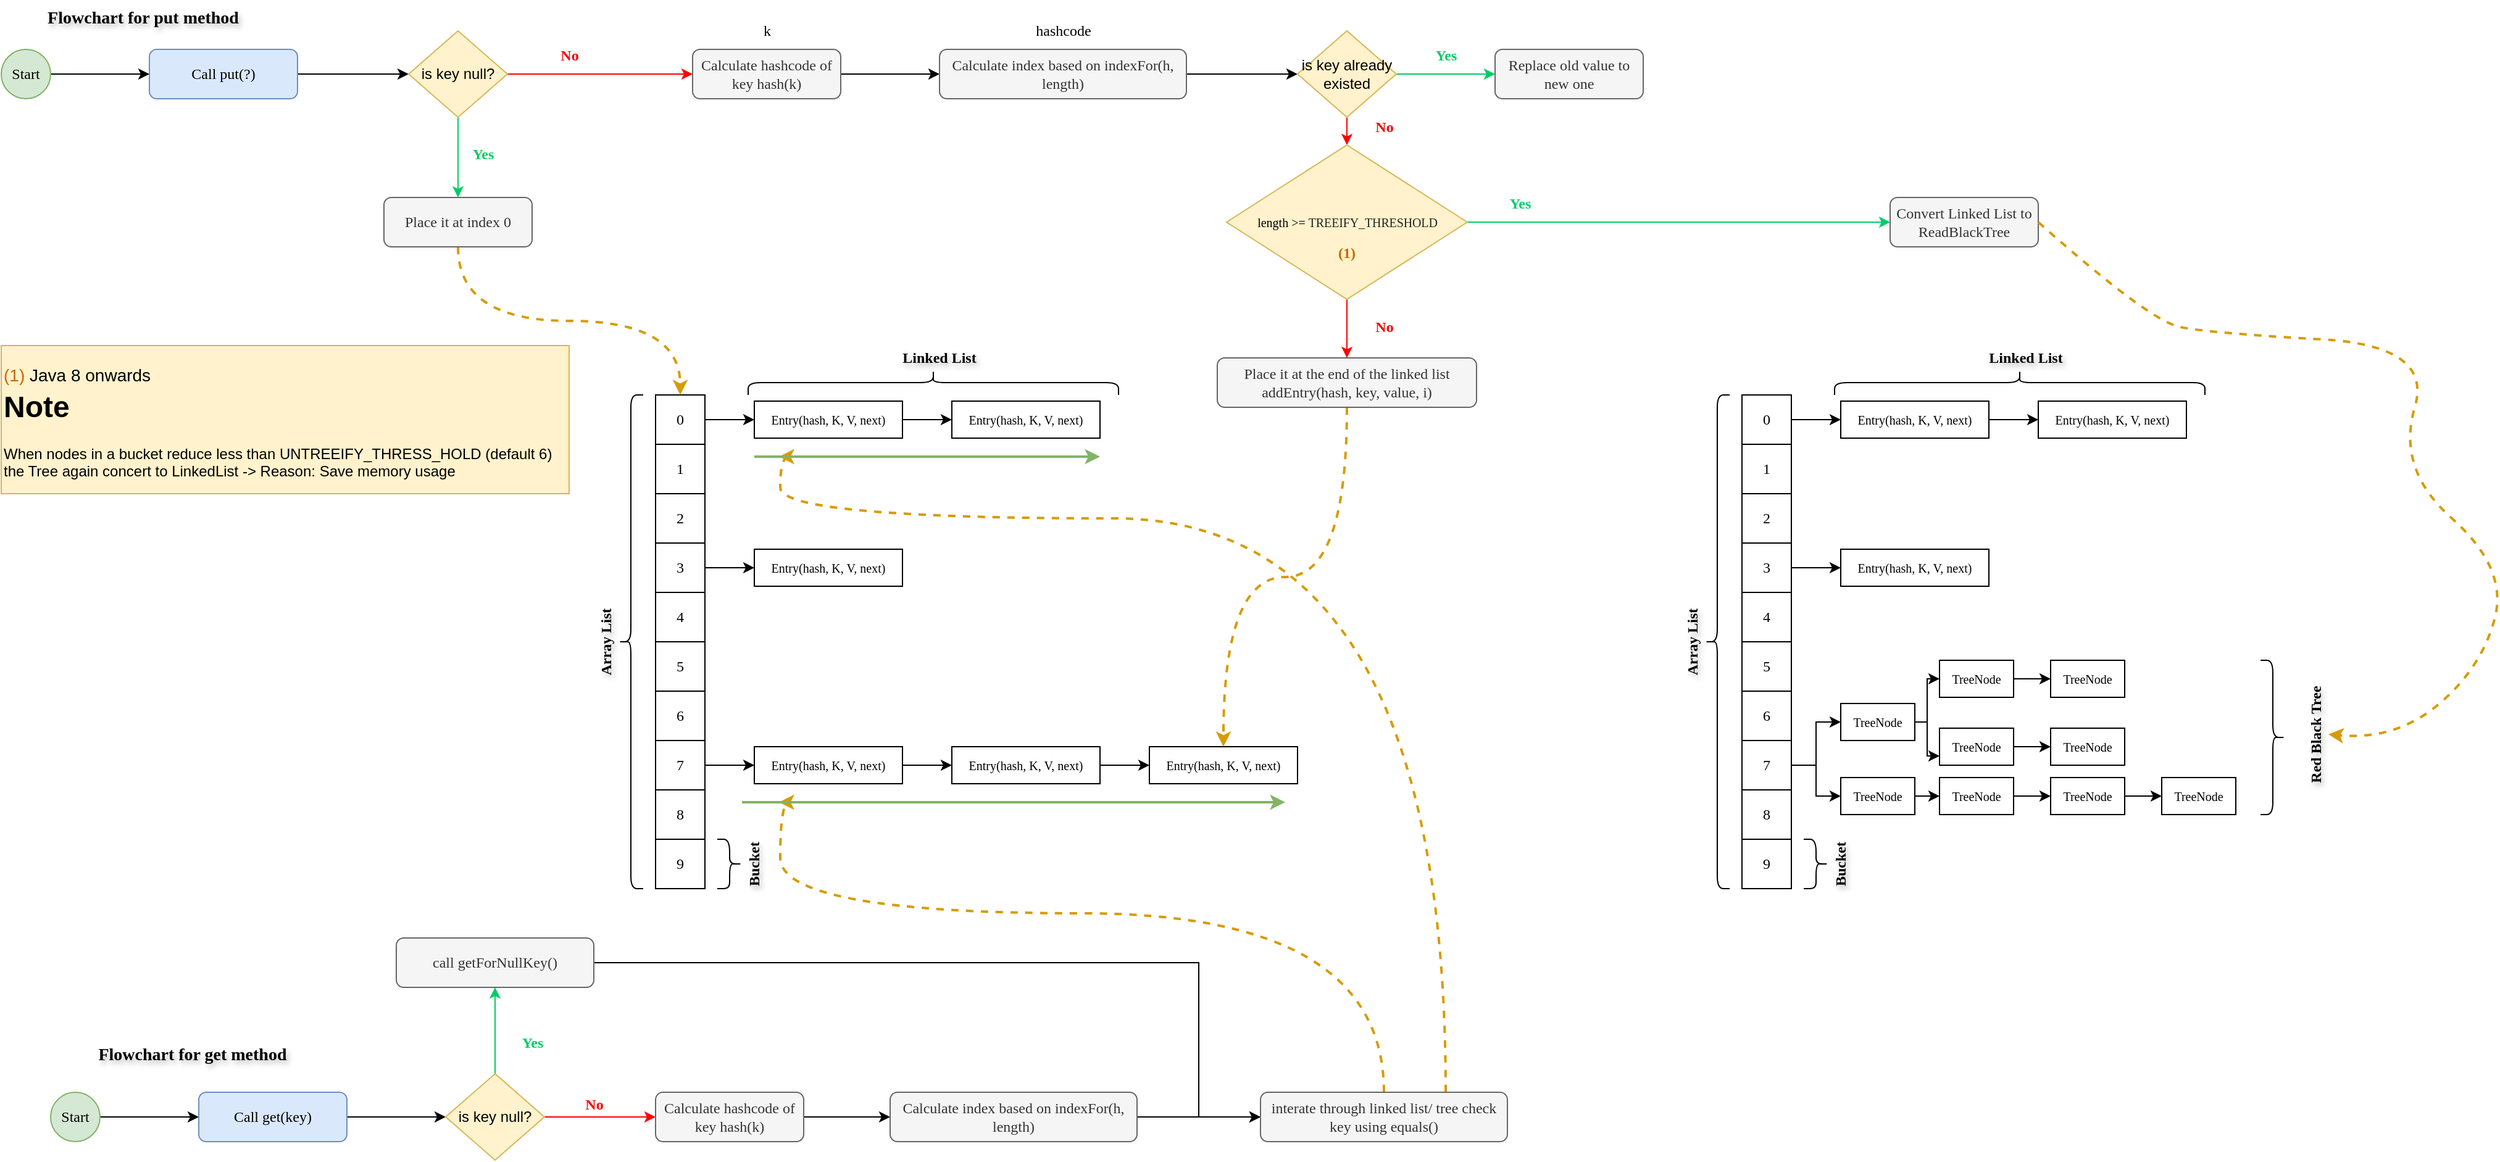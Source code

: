 <mxfile version="24.7.5">
  <diagram name="Page-1" id="mLicyR75k-aPQVn_HjAy">
    <mxGraphModel dx="1793" dy="1099" grid="1" gridSize="10" guides="1" tooltips="1" connect="1" arrows="1" fold="1" page="1" pageScale="1" pageWidth="850" pageHeight="1100" math="0" shadow="0">
      <root>
        <mxCell id="0" />
        <mxCell id="1" parent="0" />
        <mxCell id="jcZ8EyVR28jy-M62FRA5-1" value="1" style="rounded=0;whiteSpace=wrap;html=1;fontFamily=Verdana;" vertex="1" parent="1">
          <mxGeometry x="570" y="360" width="40" height="40" as="geometry" />
        </mxCell>
        <mxCell id="jcZ8EyVR28jy-M62FRA5-2" value="2" style="rounded=0;whiteSpace=wrap;html=1;fontFamily=Verdana;" vertex="1" parent="1">
          <mxGeometry x="570" y="400" width="40" height="40" as="geometry" />
        </mxCell>
        <mxCell id="jcZ8EyVR28jy-M62FRA5-19" style="edgeStyle=orthogonalEdgeStyle;rounded=0;orthogonalLoop=1;jettySize=auto;html=1;exitX=1;exitY=0.5;exitDx=0;exitDy=0;entryX=0;entryY=0.5;entryDx=0;entryDy=0;" edge="1" parent="1" source="jcZ8EyVR28jy-M62FRA5-3" target="jcZ8EyVR28jy-M62FRA5-17">
          <mxGeometry relative="1" as="geometry" />
        </mxCell>
        <mxCell id="jcZ8EyVR28jy-M62FRA5-3" value="3" style="rounded=0;whiteSpace=wrap;html=1;fontFamily=Verdana;" vertex="1" parent="1">
          <mxGeometry x="570" y="440" width="40" height="40" as="geometry" />
        </mxCell>
        <mxCell id="jcZ8EyVR28jy-M62FRA5-4" value="4" style="rounded=0;whiteSpace=wrap;html=1;fontFamily=Verdana;" vertex="1" parent="1">
          <mxGeometry x="570" y="480" width="40" height="40" as="geometry" />
        </mxCell>
        <mxCell id="jcZ8EyVR28jy-M62FRA5-5" value="5" style="rounded=0;whiteSpace=wrap;html=1;fontFamily=Verdana;" vertex="1" parent="1">
          <mxGeometry x="570" y="520" width="40" height="40" as="geometry" />
        </mxCell>
        <mxCell id="jcZ8EyVR28jy-M62FRA5-6" value="6" style="rounded=0;whiteSpace=wrap;html=1;fontFamily=Verdana;" vertex="1" parent="1">
          <mxGeometry x="570" y="560" width="40" height="40" as="geometry" />
        </mxCell>
        <mxCell id="jcZ8EyVR28jy-M62FRA5-26" style="edgeStyle=orthogonalEdgeStyle;rounded=0;orthogonalLoop=1;jettySize=auto;html=1;exitX=1;exitY=0.5;exitDx=0;exitDy=0;entryX=0;entryY=0.5;entryDx=0;entryDy=0;" edge="1" parent="1" source="jcZ8EyVR28jy-M62FRA5-7" target="jcZ8EyVR28jy-M62FRA5-20">
          <mxGeometry relative="1" as="geometry" />
        </mxCell>
        <mxCell id="jcZ8EyVR28jy-M62FRA5-7" value="7" style="rounded=0;whiteSpace=wrap;html=1;fontFamily=Verdana;" vertex="1" parent="1">
          <mxGeometry x="570" y="600" width="40" height="40" as="geometry" />
        </mxCell>
        <mxCell id="jcZ8EyVR28jy-M62FRA5-8" value="8" style="rounded=0;whiteSpace=wrap;html=1;fontFamily=Verdana;" vertex="1" parent="1">
          <mxGeometry x="570" y="640" width="40" height="40" as="geometry" />
        </mxCell>
        <mxCell id="jcZ8EyVR28jy-M62FRA5-9" value="9" style="rounded=0;whiteSpace=wrap;html=1;fontFamily=Verdana;" vertex="1" parent="1">
          <mxGeometry x="570" y="680" width="40" height="40" as="geometry" />
        </mxCell>
        <mxCell id="jcZ8EyVR28jy-M62FRA5-14" style="edgeStyle=orthogonalEdgeStyle;rounded=0;orthogonalLoop=1;jettySize=auto;html=1;exitX=1;exitY=0.5;exitDx=0;exitDy=0;entryX=0;entryY=0.5;entryDx=0;entryDy=0;" edge="1" parent="1" source="jcZ8EyVR28jy-M62FRA5-10" target="jcZ8EyVR28jy-M62FRA5-12">
          <mxGeometry relative="1" as="geometry" />
        </mxCell>
        <mxCell id="jcZ8EyVR28jy-M62FRA5-10" value="0" style="rounded=0;whiteSpace=wrap;html=1;fontFamily=Verdana;" vertex="1" parent="1">
          <mxGeometry x="570" y="320" width="40" height="40" as="geometry" />
        </mxCell>
        <mxCell id="jcZ8EyVR28jy-M62FRA5-15" style="edgeStyle=orthogonalEdgeStyle;rounded=0;orthogonalLoop=1;jettySize=auto;html=1;exitX=1;exitY=0.5;exitDx=0;exitDy=0;entryX=0;entryY=0.5;entryDx=0;entryDy=0;" edge="1" parent="1" source="jcZ8EyVR28jy-M62FRA5-12" target="jcZ8EyVR28jy-M62FRA5-13">
          <mxGeometry relative="1" as="geometry" />
        </mxCell>
        <mxCell id="jcZ8EyVR28jy-M62FRA5-12" value="Entry(hash, K, V, next)" style="rounded=0;whiteSpace=wrap;html=1;fontFamily=Verdana;fontSize=10;" vertex="1" parent="1">
          <mxGeometry x="650" y="325" width="120" height="30" as="geometry" />
        </mxCell>
        <mxCell id="jcZ8EyVR28jy-M62FRA5-13" value="Entry(hash, K, V, next)" style="rounded=0;whiteSpace=wrap;html=1;fontFamily=Verdana;fontSize=10;" vertex="1" parent="1">
          <mxGeometry x="810" y="325" width="120" height="30" as="geometry" />
        </mxCell>
        <mxCell id="jcZ8EyVR28jy-M62FRA5-17" value="Entry(hash, K, V, next)" style="rounded=0;whiteSpace=wrap;html=1;fontFamily=Verdana;fontSize=10;" vertex="1" parent="1">
          <mxGeometry x="650" y="445" width="120" height="30" as="geometry" />
        </mxCell>
        <mxCell id="jcZ8EyVR28jy-M62FRA5-27" style="edgeStyle=orthogonalEdgeStyle;rounded=0;orthogonalLoop=1;jettySize=auto;html=1;exitX=1;exitY=0.5;exitDx=0;exitDy=0;entryX=0;entryY=0.5;entryDx=0;entryDy=0;" edge="1" parent="1" source="jcZ8EyVR28jy-M62FRA5-20" target="jcZ8EyVR28jy-M62FRA5-21">
          <mxGeometry relative="1" as="geometry" />
        </mxCell>
        <mxCell id="jcZ8EyVR28jy-M62FRA5-20" value="Entry(hash, K, V, next)" style="rounded=0;whiteSpace=wrap;html=1;fontFamily=Verdana;fontSize=10;" vertex="1" parent="1">
          <mxGeometry x="650" y="605" width="120" height="30" as="geometry" />
        </mxCell>
        <mxCell id="jcZ8EyVR28jy-M62FRA5-28" style="edgeStyle=orthogonalEdgeStyle;rounded=0;orthogonalLoop=1;jettySize=auto;html=1;exitX=1;exitY=0.5;exitDx=0;exitDy=0;entryX=0;entryY=0.5;entryDx=0;entryDy=0;" edge="1" parent="1" source="jcZ8EyVR28jy-M62FRA5-21" target="jcZ8EyVR28jy-M62FRA5-22">
          <mxGeometry relative="1" as="geometry" />
        </mxCell>
        <mxCell id="jcZ8EyVR28jy-M62FRA5-21" value="Entry(hash, K, V, next)" style="rounded=0;whiteSpace=wrap;html=1;fontFamily=Verdana;fontSize=10;" vertex="1" parent="1">
          <mxGeometry x="810" y="605" width="120" height="30" as="geometry" />
        </mxCell>
        <mxCell id="jcZ8EyVR28jy-M62FRA5-22" value="Entry(hash, K, V, next)" style="rounded=0;whiteSpace=wrap;html=1;fontFamily=Verdana;fontSize=10;" vertex="1" parent="1">
          <mxGeometry x="970" y="605" width="120" height="30" as="geometry" />
        </mxCell>
        <mxCell id="jcZ8EyVR28jy-M62FRA5-23" value="" style="shape=curlyBracket;whiteSpace=wrap;html=1;rounded=1;flipH=1;labelPosition=right;verticalLabelPosition=middle;align=left;verticalAlign=middle;rotation=-90;" vertex="1" parent="1">
          <mxGeometry x="785" y="160" width="20" height="300" as="geometry" />
        </mxCell>
        <mxCell id="jcZ8EyVR28jy-M62FRA5-24" value="Linked List" style="text;html=1;align=center;verticalAlign=middle;whiteSpace=wrap;rounded=0;fontStyle=1;fontFamily=Verdana;textShadow=1;" vertex="1" parent="1">
          <mxGeometry x="750" y="280" width="100" height="20" as="geometry" />
        </mxCell>
        <mxCell id="jcZ8EyVR28jy-M62FRA5-29" value="" style="shape=curlyBracket;whiteSpace=wrap;html=1;rounded=1;labelPosition=left;verticalLabelPosition=middle;align=right;verticalAlign=middle;" vertex="1" parent="1">
          <mxGeometry x="540" y="320" width="20" height="400" as="geometry" />
        </mxCell>
        <mxCell id="jcZ8EyVR28jy-M62FRA5-30" value="Array List" style="text;html=1;align=center;verticalAlign=middle;whiteSpace=wrap;rounded=0;fontStyle=1;fontFamily=Verdana;textShadow=1;rotation=-90;" vertex="1" parent="1">
          <mxGeometry x="480" y="510" width="100" height="20" as="geometry" />
        </mxCell>
        <mxCell id="jcZ8EyVR28jy-M62FRA5-31" value="" style="shape=curlyBracket;whiteSpace=wrap;html=1;rounded=1;flipH=1;labelPosition=right;verticalLabelPosition=middle;align=left;verticalAlign=middle;" vertex="1" parent="1">
          <mxGeometry x="620" y="680" width="20" height="40" as="geometry" />
        </mxCell>
        <mxCell id="jcZ8EyVR28jy-M62FRA5-32" value="Bucket" style="text;html=1;align=center;verticalAlign=middle;whiteSpace=wrap;rounded=0;fontStyle=1;fontFamily=Verdana;textShadow=1;rotation=-90;" vertex="1" parent="1">
          <mxGeometry x="620" y="690" width="60" height="20" as="geometry" />
        </mxCell>
        <mxCell id="jcZ8EyVR28jy-M62FRA5-41" style="edgeStyle=orthogonalEdgeStyle;rounded=0;orthogonalLoop=1;jettySize=auto;html=1;exitX=1;exitY=0.5;exitDx=0;exitDy=0;entryX=0;entryY=0.5;entryDx=0;entryDy=0;" edge="1" parent="1" source="jcZ8EyVR28jy-M62FRA5-36" target="jcZ8EyVR28jy-M62FRA5-40">
          <mxGeometry relative="1" as="geometry" />
        </mxCell>
        <mxCell id="jcZ8EyVR28jy-M62FRA5-36" value="Call put(?)" style="rounded=1;whiteSpace=wrap;html=1;fontFamily=Verdana;fillColor=#dae8fc;strokeColor=#6c8ebf;" vertex="1" parent="1">
          <mxGeometry x="160" y="40" width="120" height="40" as="geometry" />
        </mxCell>
        <mxCell id="jcZ8EyVR28jy-M62FRA5-39" style="edgeStyle=orthogonalEdgeStyle;rounded=0;orthogonalLoop=1;jettySize=auto;html=1;exitX=1;exitY=0.5;exitDx=0;exitDy=0;" edge="1" parent="1" source="jcZ8EyVR28jy-M62FRA5-38" target="jcZ8EyVR28jy-M62FRA5-36">
          <mxGeometry relative="1" as="geometry" />
        </mxCell>
        <mxCell id="jcZ8EyVR28jy-M62FRA5-38" value="Start" style="ellipse;whiteSpace=wrap;html=1;aspect=fixed;fontFamily=Verdana;fillColor=#d5e8d4;strokeColor=#82b366;" vertex="1" parent="1">
          <mxGeometry x="40" y="40" width="40" height="40" as="geometry" />
        </mxCell>
        <mxCell id="jcZ8EyVR28jy-M62FRA5-43" style="edgeStyle=orthogonalEdgeStyle;rounded=0;orthogonalLoop=1;jettySize=auto;html=1;exitX=1;exitY=0.5;exitDx=0;exitDy=0;entryX=0;entryY=0.5;entryDx=0;entryDy=0;strokeColor=#FF0000;" edge="1" parent="1" source="jcZ8EyVR28jy-M62FRA5-40" target="jcZ8EyVR28jy-M62FRA5-42">
          <mxGeometry relative="1" as="geometry" />
        </mxCell>
        <mxCell id="jcZ8EyVR28jy-M62FRA5-50" style="edgeStyle=orthogonalEdgeStyle;rounded=0;orthogonalLoop=1;jettySize=auto;html=1;exitX=0.5;exitY=1;exitDx=0;exitDy=0;entryX=0.5;entryY=0;entryDx=0;entryDy=0;strokeColor=#00CC66;" edge="1" parent="1" source="jcZ8EyVR28jy-M62FRA5-40" target="jcZ8EyVR28jy-M62FRA5-49">
          <mxGeometry relative="1" as="geometry" />
        </mxCell>
        <mxCell id="jcZ8EyVR28jy-M62FRA5-40" value="is key null?" style="rhombus;whiteSpace=wrap;html=1;fillColor=#fff2cc;strokeColor=#d6b656;" vertex="1" parent="1">
          <mxGeometry x="370" y="25" width="80" height="70" as="geometry" />
        </mxCell>
        <mxCell id="jcZ8EyVR28jy-M62FRA5-45" style="edgeStyle=orthogonalEdgeStyle;rounded=0;orthogonalLoop=1;jettySize=auto;html=1;exitX=1;exitY=0.5;exitDx=0;exitDy=0;entryX=0;entryY=0.5;entryDx=0;entryDy=0;" edge="1" parent="1" source="jcZ8EyVR28jy-M62FRA5-42" target="jcZ8EyVR28jy-M62FRA5-44">
          <mxGeometry relative="1" as="geometry" />
        </mxCell>
        <mxCell id="jcZ8EyVR28jy-M62FRA5-42" value="Calculate hashcode of key hash(k)" style="rounded=1;whiteSpace=wrap;html=1;fontFamily=Verdana;fillColor=#f5f5f5;strokeColor=#666666;fontColor=#333333;" vertex="1" parent="1">
          <mxGeometry x="600" y="40" width="120" height="40" as="geometry" />
        </mxCell>
        <mxCell id="jcZ8EyVR28jy-M62FRA5-53" style="edgeStyle=orthogonalEdgeStyle;rounded=0;orthogonalLoop=1;jettySize=auto;html=1;exitX=1;exitY=0.5;exitDx=0;exitDy=0;entryX=0;entryY=0.5;entryDx=0;entryDy=0;" edge="1" parent="1" source="jcZ8EyVR28jy-M62FRA5-44" target="jcZ8EyVR28jy-M62FRA5-52">
          <mxGeometry relative="1" as="geometry" />
        </mxCell>
        <mxCell id="jcZ8EyVR28jy-M62FRA5-44" value="Calculate index based on indexFor(h, length)" style="rounded=1;whiteSpace=wrap;html=1;fontFamily=Verdana;fillColor=#f5f5f5;fontColor=#333333;strokeColor=#666666;" vertex="1" parent="1">
          <mxGeometry x="800" y="40" width="200" height="40" as="geometry" />
        </mxCell>
        <mxCell id="jcZ8EyVR28jy-M62FRA5-46" value="&lt;span style=&quot;font-family: Verdana; text-wrap: wrap;&quot;&gt;hashcode&lt;/span&gt;" style="text;html=1;align=center;verticalAlign=middle;resizable=0;points=[];autosize=1;strokeColor=none;fillColor=none;" vertex="1" parent="1">
          <mxGeometry x="860" y="10" width="80" height="30" as="geometry" />
        </mxCell>
        <mxCell id="jcZ8EyVR28jy-M62FRA5-47" value="&lt;span style=&quot;font-family: Verdana; text-wrap: wrap;&quot;&gt;k&lt;/span&gt;" style="text;html=1;align=center;verticalAlign=middle;resizable=0;points=[];autosize=1;strokeColor=none;fillColor=none;" vertex="1" parent="1">
          <mxGeometry x="645" y="10" width="30" height="30" as="geometry" />
        </mxCell>
        <mxCell id="jcZ8EyVR28jy-M62FRA5-48" value="&lt;span style=&quot;font-family: Verdana; text-wrap: wrap;&quot;&gt;No&lt;/span&gt;" style="text;html=1;align=center;verticalAlign=middle;resizable=0;points=[];autosize=1;strokeColor=none;fillColor=none;fontStyle=1;fontColor=#FF0000;" vertex="1" parent="1">
          <mxGeometry x="480" y="30" width="40" height="30" as="geometry" />
        </mxCell>
        <mxCell id="jcZ8EyVR28jy-M62FRA5-125" style="edgeStyle=orthogonalEdgeStyle;rounded=0;orthogonalLoop=1;jettySize=auto;html=1;exitX=0.5;exitY=1;exitDx=0;exitDy=0;entryX=0.5;entryY=0;entryDx=0;entryDy=0;curved=1;fillColor=#ffe6cc;strokeColor=#d79b00;strokeWidth=2;dashed=1;" edge="1" parent="1" source="jcZ8EyVR28jy-M62FRA5-49" target="jcZ8EyVR28jy-M62FRA5-10">
          <mxGeometry relative="1" as="geometry" />
        </mxCell>
        <mxCell id="jcZ8EyVR28jy-M62FRA5-49" value="Place it at index 0" style="rounded=1;whiteSpace=wrap;html=1;fontFamily=Verdana;fillColor=#f5f5f5;fontColor=#333333;strokeColor=#666666;" vertex="1" parent="1">
          <mxGeometry x="350" y="160" width="120" height="40" as="geometry" />
        </mxCell>
        <mxCell id="jcZ8EyVR28jy-M62FRA5-51" value="&lt;font face=&quot;Verdana&quot;&gt;&lt;span style=&quot;text-wrap: wrap;&quot;&gt;Yes&lt;/span&gt;&lt;/font&gt;" style="text;html=1;align=center;verticalAlign=middle;resizable=0;points=[];autosize=1;strokeColor=none;fillColor=none;fontStyle=1;fontColor=#00CC66;" vertex="1" parent="1">
          <mxGeometry x="410" y="110" width="40" height="30" as="geometry" />
        </mxCell>
        <mxCell id="jcZ8EyVR28jy-M62FRA5-55" style="edgeStyle=orthogonalEdgeStyle;rounded=0;orthogonalLoop=1;jettySize=auto;html=1;exitX=1;exitY=0.5;exitDx=0;exitDy=0;entryX=0;entryY=0.5;entryDx=0;entryDy=0;strokeColor=#00CC66;" edge="1" parent="1" source="jcZ8EyVR28jy-M62FRA5-52" target="jcZ8EyVR28jy-M62FRA5-54">
          <mxGeometry relative="1" as="geometry" />
        </mxCell>
        <mxCell id="jcZ8EyVR28jy-M62FRA5-120" style="edgeStyle=orthogonalEdgeStyle;rounded=0;orthogonalLoop=1;jettySize=auto;html=1;exitX=0.5;exitY=1;exitDx=0;exitDy=0;entryX=0.5;entryY=0;entryDx=0;entryDy=0;strokeColor=#FF0000;" edge="1" parent="1" source="jcZ8EyVR28jy-M62FRA5-52" target="jcZ8EyVR28jy-M62FRA5-60">
          <mxGeometry relative="1" as="geometry" />
        </mxCell>
        <mxCell id="jcZ8EyVR28jy-M62FRA5-52" value="is key already existed" style="rhombus;whiteSpace=wrap;html=1;fillColor=#fff2cc;strokeColor=#d6b656;" vertex="1" parent="1">
          <mxGeometry x="1090" y="25" width="80" height="70" as="geometry" />
        </mxCell>
        <mxCell id="jcZ8EyVR28jy-M62FRA5-54" value="Replace old value to new one" style="rounded=1;whiteSpace=wrap;html=1;fontFamily=Verdana;fillColor=#f5f5f5;fontColor=#333333;strokeColor=#666666;" vertex="1" parent="1">
          <mxGeometry x="1250" y="40" width="120" height="40" as="geometry" />
        </mxCell>
        <mxCell id="jcZ8EyVR28jy-M62FRA5-56" value="&lt;font face=&quot;Verdana&quot;&gt;&lt;span style=&quot;text-wrap: wrap;&quot;&gt;Yes&lt;/span&gt;&lt;/font&gt;" style="text;html=1;align=center;verticalAlign=middle;resizable=0;points=[];autosize=1;strokeColor=none;fillColor=none;fontStyle=1;fontColor=#00CC66;" vertex="1" parent="1">
          <mxGeometry x="1190" y="30" width="40" height="30" as="geometry" />
        </mxCell>
        <mxCell id="jcZ8EyVR28jy-M62FRA5-59" value="&lt;span style=&quot;font-family: Verdana; text-wrap: wrap;&quot;&gt;No&lt;/span&gt;" style="text;html=1;align=center;verticalAlign=middle;resizable=0;points=[];autosize=1;strokeColor=none;fillColor=none;fontStyle=1;fontColor=#FF0000;" vertex="1" parent="1">
          <mxGeometry x="1140" y="87.5" width="40" height="30" as="geometry" />
        </mxCell>
        <mxCell id="jcZ8EyVR28jy-M62FRA5-62" style="edgeStyle=orthogonalEdgeStyle;rounded=0;orthogonalLoop=1;jettySize=auto;html=1;exitX=1;exitY=0.5;exitDx=0;exitDy=0;entryX=0;entryY=0.5;entryDx=0;entryDy=0;strokeColor=#00CC66;" edge="1" parent="1" source="jcZ8EyVR28jy-M62FRA5-60" target="jcZ8EyVR28jy-M62FRA5-63">
          <mxGeometry relative="1" as="geometry">
            <mxPoint x="1560" y="180" as="targetPoint" />
          </mxGeometry>
        </mxCell>
        <mxCell id="jcZ8EyVR28jy-M62FRA5-122" style="edgeStyle=orthogonalEdgeStyle;rounded=0;orthogonalLoop=1;jettySize=auto;html=1;exitX=0.5;exitY=1;exitDx=0;exitDy=0;entryX=0.5;entryY=0;entryDx=0;entryDy=0;strokeColor=#FF0000;" edge="1" parent="1" source="jcZ8EyVR28jy-M62FRA5-60" target="jcZ8EyVR28jy-M62FRA5-121">
          <mxGeometry relative="1" as="geometry" />
        </mxCell>
        <mxCell id="jcZ8EyVR28jy-M62FRA5-60" value="&lt;font style=&quot;font-size: 10px;&quot; face=&quot;Verdana&quot;&gt;length &amp;gt;=&amp;nbsp;&lt;span style=&quot;color: rgb(36, 36, 36); letter-spacing: -0.06px; text-align: left;&quot;&gt;TREEIFY_THRESHOLD&lt;/span&gt;&lt;/font&gt;" style="rhombus;whiteSpace=wrap;html=1;fillColor=#fff2cc;strokeColor=#d6b656;" vertex="1" parent="1">
          <mxGeometry x="1032.5" y="117.5" width="195" height="125" as="geometry" />
        </mxCell>
        <mxCell id="jcZ8EyVR28jy-M62FRA5-63" value="Convert Linked List to ReadBlackTree" style="rounded=1;whiteSpace=wrap;html=1;fontFamily=Verdana;fillColor=#f5f5f5;fontColor=#333333;strokeColor=#666666;" vertex="1" parent="1">
          <mxGeometry x="1570" y="160" width="120" height="40" as="geometry" />
        </mxCell>
        <mxCell id="jcZ8EyVR28jy-M62FRA5-64" value="&lt;font face=&quot;Verdana&quot;&gt;&lt;span style=&quot;text-wrap: wrap;&quot;&gt;Yes&lt;/span&gt;&lt;/font&gt;" style="text;html=1;align=center;verticalAlign=middle;resizable=0;points=[];autosize=1;strokeColor=none;fillColor=none;fontStyle=1;fontColor=#00CC66;" vertex="1" parent="1">
          <mxGeometry x="1250" y="150" width="40" height="30" as="geometry" />
        </mxCell>
        <mxCell id="jcZ8EyVR28jy-M62FRA5-65" value="1" style="rounded=0;whiteSpace=wrap;html=1;fontFamily=Verdana;" vertex="1" parent="1">
          <mxGeometry x="1450" y="360" width="40" height="40" as="geometry" />
        </mxCell>
        <mxCell id="jcZ8EyVR28jy-M62FRA5-66" value="2" style="rounded=0;whiteSpace=wrap;html=1;fontFamily=Verdana;" vertex="1" parent="1">
          <mxGeometry x="1450" y="400" width="40" height="40" as="geometry" />
        </mxCell>
        <mxCell id="jcZ8EyVR28jy-M62FRA5-67" style="edgeStyle=orthogonalEdgeStyle;rounded=0;orthogonalLoop=1;jettySize=auto;html=1;exitX=1;exitY=0.5;exitDx=0;exitDy=0;entryX=0;entryY=0.5;entryDx=0;entryDy=0;" edge="1" parent="1" source="jcZ8EyVR28jy-M62FRA5-68" target="jcZ8EyVR28jy-M62FRA5-81">
          <mxGeometry relative="1" as="geometry" />
        </mxCell>
        <mxCell id="jcZ8EyVR28jy-M62FRA5-68" value="3" style="rounded=0;whiteSpace=wrap;html=1;fontFamily=Verdana;" vertex="1" parent="1">
          <mxGeometry x="1450" y="440" width="40" height="40" as="geometry" />
        </mxCell>
        <mxCell id="jcZ8EyVR28jy-M62FRA5-69" value="4" style="rounded=0;whiteSpace=wrap;html=1;fontFamily=Verdana;" vertex="1" parent="1">
          <mxGeometry x="1450" y="480" width="40" height="40" as="geometry" />
        </mxCell>
        <mxCell id="jcZ8EyVR28jy-M62FRA5-70" value="5" style="rounded=0;whiteSpace=wrap;html=1;fontFamily=Verdana;" vertex="1" parent="1">
          <mxGeometry x="1450" y="520" width="40" height="40" as="geometry" />
        </mxCell>
        <mxCell id="jcZ8EyVR28jy-M62FRA5-71" value="6" style="rounded=0;whiteSpace=wrap;html=1;fontFamily=Verdana;" vertex="1" parent="1">
          <mxGeometry x="1450" y="560" width="40" height="40" as="geometry" />
        </mxCell>
        <mxCell id="jcZ8EyVR28jy-M62FRA5-72" style="edgeStyle=orthogonalEdgeStyle;rounded=0;orthogonalLoop=1;jettySize=auto;html=1;exitX=1;exitY=0.5;exitDx=0;exitDy=0;entryX=0;entryY=0.5;entryDx=0;entryDy=0;" edge="1" parent="1" source="jcZ8EyVR28jy-M62FRA5-73" target="jcZ8EyVR28jy-M62FRA5-83">
          <mxGeometry relative="1" as="geometry" />
        </mxCell>
        <mxCell id="jcZ8EyVR28jy-M62FRA5-95" style="edgeStyle=orthogonalEdgeStyle;rounded=0;orthogonalLoop=1;jettySize=auto;html=1;exitX=1;exitY=0.5;exitDx=0;exitDy=0;entryX=0;entryY=0.5;entryDx=0;entryDy=0;" edge="1" parent="1" source="jcZ8EyVR28jy-M62FRA5-73" target="jcZ8EyVR28jy-M62FRA5-93">
          <mxGeometry relative="1" as="geometry" />
        </mxCell>
        <mxCell id="jcZ8EyVR28jy-M62FRA5-73" value="7" style="rounded=0;whiteSpace=wrap;html=1;fontFamily=Verdana;" vertex="1" parent="1">
          <mxGeometry x="1450" y="600" width="40" height="40" as="geometry" />
        </mxCell>
        <mxCell id="jcZ8EyVR28jy-M62FRA5-74" value="8" style="rounded=0;whiteSpace=wrap;html=1;fontFamily=Verdana;" vertex="1" parent="1">
          <mxGeometry x="1450" y="640" width="40" height="40" as="geometry" />
        </mxCell>
        <mxCell id="jcZ8EyVR28jy-M62FRA5-75" value="9" style="rounded=0;whiteSpace=wrap;html=1;fontFamily=Verdana;" vertex="1" parent="1">
          <mxGeometry x="1450" y="680" width="40" height="40" as="geometry" />
        </mxCell>
        <mxCell id="jcZ8EyVR28jy-M62FRA5-76" style="edgeStyle=orthogonalEdgeStyle;rounded=0;orthogonalLoop=1;jettySize=auto;html=1;exitX=1;exitY=0.5;exitDx=0;exitDy=0;entryX=0;entryY=0.5;entryDx=0;entryDy=0;" edge="1" parent="1" source="jcZ8EyVR28jy-M62FRA5-77" target="jcZ8EyVR28jy-M62FRA5-79">
          <mxGeometry relative="1" as="geometry" />
        </mxCell>
        <mxCell id="jcZ8EyVR28jy-M62FRA5-77" value="0" style="rounded=0;whiteSpace=wrap;html=1;fontFamily=Verdana;" vertex="1" parent="1">
          <mxGeometry x="1450" y="320" width="40" height="40" as="geometry" />
        </mxCell>
        <mxCell id="jcZ8EyVR28jy-M62FRA5-78" style="edgeStyle=orthogonalEdgeStyle;rounded=0;orthogonalLoop=1;jettySize=auto;html=1;exitX=1;exitY=0.5;exitDx=0;exitDy=0;entryX=0;entryY=0.5;entryDx=0;entryDy=0;" edge="1" parent="1" source="jcZ8EyVR28jy-M62FRA5-79" target="jcZ8EyVR28jy-M62FRA5-80">
          <mxGeometry relative="1" as="geometry" />
        </mxCell>
        <mxCell id="jcZ8EyVR28jy-M62FRA5-79" value="Entry(hash, K, V, next)" style="rounded=0;whiteSpace=wrap;html=1;fontFamily=Verdana;fontSize=10;" vertex="1" parent="1">
          <mxGeometry x="1530" y="325" width="120" height="30" as="geometry" />
        </mxCell>
        <mxCell id="jcZ8EyVR28jy-M62FRA5-80" value="Entry(hash, K, V, next)" style="rounded=0;whiteSpace=wrap;html=1;fontFamily=Verdana;fontSize=10;" vertex="1" parent="1">
          <mxGeometry x="1690" y="325" width="120" height="30" as="geometry" />
        </mxCell>
        <mxCell id="jcZ8EyVR28jy-M62FRA5-81" value="Entry(hash, K, V, next)" style="rounded=0;whiteSpace=wrap;html=1;fontFamily=Verdana;fontSize=10;" vertex="1" parent="1">
          <mxGeometry x="1530" y="445" width="120" height="30" as="geometry" />
        </mxCell>
        <mxCell id="jcZ8EyVR28jy-M62FRA5-108" style="edgeStyle=orthogonalEdgeStyle;rounded=0;orthogonalLoop=1;jettySize=auto;html=1;exitX=1;exitY=0.5;exitDx=0;exitDy=0;entryX=0;entryY=0.5;entryDx=0;entryDy=0;" edge="1" parent="1" source="jcZ8EyVR28jy-M62FRA5-83" target="jcZ8EyVR28jy-M62FRA5-96">
          <mxGeometry relative="1" as="geometry" />
        </mxCell>
        <mxCell id="jcZ8EyVR28jy-M62FRA5-83" value="TreeNode" style="rounded=0;whiteSpace=wrap;html=1;fontFamily=Verdana;fontSize=10;" vertex="1" parent="1">
          <mxGeometry x="1530" y="630" width="60" height="30" as="geometry" />
        </mxCell>
        <mxCell id="jcZ8EyVR28jy-M62FRA5-87" value="" style="shape=curlyBracket;whiteSpace=wrap;html=1;rounded=1;flipH=1;labelPosition=right;verticalLabelPosition=middle;align=left;verticalAlign=middle;rotation=-90;" vertex="1" parent="1">
          <mxGeometry x="1665" y="160" width="20" height="300" as="geometry" />
        </mxCell>
        <mxCell id="jcZ8EyVR28jy-M62FRA5-88" value="Linked List" style="text;html=1;align=center;verticalAlign=middle;whiteSpace=wrap;rounded=0;fontStyle=1;fontFamily=Verdana;textShadow=1;" vertex="1" parent="1">
          <mxGeometry x="1630" y="280" width="100" height="20" as="geometry" />
        </mxCell>
        <mxCell id="jcZ8EyVR28jy-M62FRA5-89" value="" style="shape=curlyBracket;whiteSpace=wrap;html=1;rounded=1;labelPosition=left;verticalLabelPosition=middle;align=right;verticalAlign=middle;" vertex="1" parent="1">
          <mxGeometry x="1420" y="320" width="20" height="400" as="geometry" />
        </mxCell>
        <mxCell id="jcZ8EyVR28jy-M62FRA5-90" value="Array List" style="text;html=1;align=center;verticalAlign=middle;whiteSpace=wrap;rounded=0;fontStyle=1;fontFamily=Verdana;textShadow=1;rotation=-90;" vertex="1" parent="1">
          <mxGeometry x="1360" y="510" width="100" height="20" as="geometry" />
        </mxCell>
        <mxCell id="jcZ8EyVR28jy-M62FRA5-91" value="" style="shape=curlyBracket;whiteSpace=wrap;html=1;rounded=1;flipH=1;labelPosition=right;verticalLabelPosition=middle;align=left;verticalAlign=middle;" vertex="1" parent="1">
          <mxGeometry x="1500" y="680" width="20" height="40" as="geometry" />
        </mxCell>
        <mxCell id="jcZ8EyVR28jy-M62FRA5-92" value="Bucket" style="text;html=1;align=center;verticalAlign=middle;whiteSpace=wrap;rounded=0;fontStyle=1;fontFamily=Verdana;textShadow=1;rotation=-90;" vertex="1" parent="1">
          <mxGeometry x="1500" y="690" width="60" height="20" as="geometry" />
        </mxCell>
        <mxCell id="jcZ8EyVR28jy-M62FRA5-104" style="edgeStyle=orthogonalEdgeStyle;rounded=0;orthogonalLoop=1;jettySize=auto;html=1;exitX=1;exitY=0.5;exitDx=0;exitDy=0;entryX=0;entryY=0.5;entryDx=0;entryDy=0;" edge="1" parent="1" source="jcZ8EyVR28jy-M62FRA5-93" target="jcZ8EyVR28jy-M62FRA5-99">
          <mxGeometry relative="1" as="geometry">
            <Array as="points">
              <mxPoint x="1600" y="585" />
              <mxPoint x="1600" y="550" />
            </Array>
          </mxGeometry>
        </mxCell>
        <mxCell id="jcZ8EyVR28jy-M62FRA5-105" style="edgeStyle=orthogonalEdgeStyle;rounded=0;orthogonalLoop=1;jettySize=auto;html=1;exitX=1;exitY=0.5;exitDx=0;exitDy=0;entryX=0;entryY=0.75;entryDx=0;entryDy=0;" edge="1" parent="1" source="jcZ8EyVR28jy-M62FRA5-93" target="jcZ8EyVR28jy-M62FRA5-100">
          <mxGeometry relative="1" as="geometry">
            <Array as="points">
              <mxPoint x="1600" y="585" />
              <mxPoint x="1600" y="613" />
            </Array>
          </mxGeometry>
        </mxCell>
        <mxCell id="jcZ8EyVR28jy-M62FRA5-93" value="TreeNode" style="rounded=0;whiteSpace=wrap;html=1;fontFamily=Verdana;fontSize=10;" vertex="1" parent="1">
          <mxGeometry x="1530" y="570" width="60" height="30" as="geometry" />
        </mxCell>
        <mxCell id="jcZ8EyVR28jy-M62FRA5-109" style="edgeStyle=orthogonalEdgeStyle;rounded=0;orthogonalLoop=1;jettySize=auto;html=1;exitX=1;exitY=0.5;exitDx=0;exitDy=0;entryX=0;entryY=0.5;entryDx=0;entryDy=0;" edge="1" parent="1" source="jcZ8EyVR28jy-M62FRA5-96" target="jcZ8EyVR28jy-M62FRA5-97">
          <mxGeometry relative="1" as="geometry" />
        </mxCell>
        <mxCell id="jcZ8EyVR28jy-M62FRA5-96" value="TreeNode" style="rounded=0;whiteSpace=wrap;html=1;fontFamily=Verdana;fontSize=10;" vertex="1" parent="1">
          <mxGeometry x="1610" y="630" width="60" height="30" as="geometry" />
        </mxCell>
        <mxCell id="jcZ8EyVR28jy-M62FRA5-110" style="edgeStyle=orthogonalEdgeStyle;rounded=0;orthogonalLoop=1;jettySize=auto;html=1;exitX=1;exitY=0.5;exitDx=0;exitDy=0;entryX=0;entryY=0.5;entryDx=0;entryDy=0;" edge="1" parent="1" source="jcZ8EyVR28jy-M62FRA5-97" target="jcZ8EyVR28jy-M62FRA5-98">
          <mxGeometry relative="1" as="geometry" />
        </mxCell>
        <mxCell id="jcZ8EyVR28jy-M62FRA5-97" value="TreeNode" style="rounded=0;whiteSpace=wrap;html=1;fontFamily=Verdana;fontSize=10;" vertex="1" parent="1">
          <mxGeometry x="1700" y="630" width="60" height="30" as="geometry" />
        </mxCell>
        <mxCell id="jcZ8EyVR28jy-M62FRA5-98" value="TreeNode" style="rounded=0;whiteSpace=wrap;html=1;fontFamily=Verdana;fontSize=10;" vertex="1" parent="1">
          <mxGeometry x="1790" y="630" width="60" height="30" as="geometry" />
        </mxCell>
        <mxCell id="jcZ8EyVR28jy-M62FRA5-106" style="edgeStyle=orthogonalEdgeStyle;rounded=0;orthogonalLoop=1;jettySize=auto;html=1;exitX=1;exitY=0.5;exitDx=0;exitDy=0;entryX=0;entryY=0.5;entryDx=0;entryDy=0;" edge="1" parent="1" source="jcZ8EyVR28jy-M62FRA5-99" target="jcZ8EyVR28jy-M62FRA5-102">
          <mxGeometry relative="1" as="geometry" />
        </mxCell>
        <mxCell id="jcZ8EyVR28jy-M62FRA5-99" value="TreeNode" style="rounded=0;whiteSpace=wrap;html=1;fontFamily=Verdana;fontSize=10;" vertex="1" parent="1">
          <mxGeometry x="1610" y="535" width="60" height="30" as="geometry" />
        </mxCell>
        <mxCell id="jcZ8EyVR28jy-M62FRA5-107" style="edgeStyle=orthogonalEdgeStyle;rounded=0;orthogonalLoop=1;jettySize=auto;html=1;exitX=1;exitY=0.5;exitDx=0;exitDy=0;entryX=0;entryY=0.5;entryDx=0;entryDy=0;" edge="1" parent="1" source="jcZ8EyVR28jy-M62FRA5-100" target="jcZ8EyVR28jy-M62FRA5-101">
          <mxGeometry relative="1" as="geometry" />
        </mxCell>
        <mxCell id="jcZ8EyVR28jy-M62FRA5-100" value="TreeNode" style="rounded=0;whiteSpace=wrap;html=1;fontFamily=Verdana;fontSize=10;" vertex="1" parent="1">
          <mxGeometry x="1610" y="590" width="60" height="30" as="geometry" />
        </mxCell>
        <mxCell id="jcZ8EyVR28jy-M62FRA5-101" value="TreeNode" style="rounded=0;whiteSpace=wrap;html=1;fontFamily=Verdana;fontSize=10;" vertex="1" parent="1">
          <mxGeometry x="1700" y="590" width="60" height="30" as="geometry" />
        </mxCell>
        <mxCell id="jcZ8EyVR28jy-M62FRA5-102" value="TreeNode" style="rounded=0;whiteSpace=wrap;html=1;fontFamily=Verdana;fontSize=10;" vertex="1" parent="1">
          <mxGeometry x="1700" y="535" width="60" height="30" as="geometry" />
        </mxCell>
        <mxCell id="jcZ8EyVR28jy-M62FRA5-111" value="&lt;font color=&quot;#cc6600&quot; face=&quot;Verdana&quot;&gt;&lt;b&gt;(1)&lt;/b&gt;&lt;/font&gt;" style="text;html=1;align=center;verticalAlign=middle;whiteSpace=wrap;rounded=0;" vertex="1" parent="1">
          <mxGeometry x="1100" y="190" width="60" height="30" as="geometry" />
        </mxCell>
        <mxCell id="jcZ8EyVR28jy-M62FRA5-112" value="" style="shape=curlyBracket;whiteSpace=wrap;html=1;rounded=1;flipH=1;labelPosition=right;verticalLabelPosition=middle;align=left;verticalAlign=middle;" vertex="1" parent="1">
          <mxGeometry x="1870" y="535" width="20" height="125" as="geometry" />
        </mxCell>
        <mxCell id="jcZ8EyVR28jy-M62FRA5-113" value="Red Black Tree" style="text;html=1;align=center;verticalAlign=middle;whiteSpace=wrap;rounded=0;fontStyle=1;fontFamily=Verdana;textShadow=1;rotation=-90;" vertex="1" parent="1">
          <mxGeometry x="1860" y="585" width="110" height="20" as="geometry" />
        </mxCell>
        <mxCell id="jcZ8EyVR28jy-M62FRA5-114" value="" style="curved=1;endArrow=classic;html=1;rounded=0;exitX=1;exitY=0.5;exitDx=0;exitDy=0;entryX=0.5;entryY=1;entryDx=0;entryDy=0;dashed=1;fillColor=#ffe6cc;strokeColor=#D79B00;strokeWidth=2;" edge="1" parent="1" source="jcZ8EyVR28jy-M62FRA5-63" target="jcZ8EyVR28jy-M62FRA5-113">
          <mxGeometry width="50" height="50" relative="1" as="geometry">
            <mxPoint x="1650" y="340" as="sourcePoint" />
            <mxPoint x="1700" y="290" as="targetPoint" />
            <Array as="points">
              <mxPoint x="1780" y="260" />
              <mxPoint x="1830" y="270" />
              <mxPoint x="2010" y="280" />
              <mxPoint x="1980" y="380" />
              <mxPoint x="2070" y="460" />
              <mxPoint x="2050" y="540" />
              <mxPoint x="1980" y="600" />
            </Array>
          </mxGeometry>
        </mxCell>
        <mxCell id="jcZ8EyVR28jy-M62FRA5-117" value="&lt;span style=&quot;font-family: Verdana; text-wrap: wrap;&quot;&gt;No&lt;/span&gt;" style="text;html=1;align=center;verticalAlign=middle;resizable=0;points=[];autosize=1;strokeColor=none;fillColor=none;fontStyle=1;fontColor=#FF0000;" vertex="1" parent="1">
          <mxGeometry x="1140" y="250" width="40" height="30" as="geometry" />
        </mxCell>
        <mxCell id="jcZ8EyVR28jy-M62FRA5-123" style="edgeStyle=orthogonalEdgeStyle;rounded=0;orthogonalLoop=1;jettySize=auto;html=1;exitX=0.5;exitY=1;exitDx=0;exitDy=0;entryX=0.5;entryY=0;entryDx=0;entryDy=0;curved=1;dashed=1;strokeWidth=2;fillColor=#ffe6cc;strokeColor=#d79b00;" edge="1" parent="1" source="jcZ8EyVR28jy-M62FRA5-121" target="jcZ8EyVR28jy-M62FRA5-22">
          <mxGeometry relative="1" as="geometry" />
        </mxCell>
        <mxCell id="jcZ8EyVR28jy-M62FRA5-121" value="Place it at the end of the linked list addEntry(hash, key, value, i)" style="rounded=1;whiteSpace=wrap;html=1;fontFamily=Verdana;fillColor=#f5f5f5;fontColor=#333333;strokeColor=#666666;" vertex="1" parent="1">
          <mxGeometry x="1025" y="290" width="210" height="40" as="geometry" />
        </mxCell>
        <mxCell id="jcZ8EyVR28jy-M62FRA5-126" value="&lt;h1 style=&quot;margin-top: 0px;&quot;&gt;&lt;span style=&quot;font-size: 14px; font-weight: 400;&quot;&gt;&lt;font color=&quot;#cc6600&quot;&gt;(1) &lt;/font&gt;Java 8 onwards&lt;/span&gt;&lt;br&gt;Note&lt;/h1&gt;&lt;div&gt;When nodes in a bucket reduce less than UNTREEIFY_THRESS_HOLD (default 6) the Tree again concert to LinkedList -&amp;gt; Reason: Save memory usage&lt;/div&gt;" style="text;html=1;whiteSpace=wrap;overflow=hidden;rounded=0;fillColor=#fff2cc;strokeColor=#d6b656;" vertex="1" parent="1">
          <mxGeometry x="40" y="280" width="460" height="120" as="geometry" />
        </mxCell>
        <mxCell id="jcZ8EyVR28jy-M62FRA5-127" value="Flowchart for put method" style="text;html=1;align=center;verticalAlign=middle;whiteSpace=wrap;rounded=0;fontSize=14;fontStyle=1;fontFamily=Verdana;textShadow=1;" vertex="1" parent="1">
          <mxGeometry x="40" width="230" height="30" as="geometry" />
        </mxCell>
        <mxCell id="jcZ8EyVR28jy-M62FRA5-130" style="edgeStyle=orthogonalEdgeStyle;rounded=0;orthogonalLoop=1;jettySize=auto;html=1;exitX=1;exitY=0.5;exitDx=0;exitDy=0;entryX=0;entryY=0.5;entryDx=0;entryDy=0;" edge="1" parent="1" source="jcZ8EyVR28jy-M62FRA5-128" target="jcZ8EyVR28jy-M62FRA5-129">
          <mxGeometry relative="1" as="geometry" />
        </mxCell>
        <mxCell id="jcZ8EyVR28jy-M62FRA5-128" value="Start" style="ellipse;whiteSpace=wrap;html=1;aspect=fixed;fontFamily=Verdana;fillColor=#d5e8d4;strokeColor=#82b366;" vertex="1" parent="1">
          <mxGeometry x="80" y="885" width="40" height="40" as="geometry" />
        </mxCell>
        <mxCell id="jcZ8EyVR28jy-M62FRA5-132" style="edgeStyle=orthogonalEdgeStyle;rounded=0;orthogonalLoop=1;jettySize=auto;html=1;exitX=1;exitY=0.5;exitDx=0;exitDy=0;entryX=0;entryY=0.5;entryDx=0;entryDy=0;" edge="1" parent="1" source="jcZ8EyVR28jy-M62FRA5-129" target="jcZ8EyVR28jy-M62FRA5-131">
          <mxGeometry relative="1" as="geometry" />
        </mxCell>
        <mxCell id="jcZ8EyVR28jy-M62FRA5-129" value="Call get(key)" style="rounded=1;whiteSpace=wrap;html=1;fontFamily=Verdana;fillColor=#dae8fc;strokeColor=#6c8ebf;" vertex="1" parent="1">
          <mxGeometry x="200" y="885" width="120" height="40" as="geometry" />
        </mxCell>
        <mxCell id="jcZ8EyVR28jy-M62FRA5-134" style="edgeStyle=orthogonalEdgeStyle;rounded=0;orthogonalLoop=1;jettySize=auto;html=1;exitX=0.5;exitY=0;exitDx=0;exitDy=0;fontColor=#00CC66;strokeColor=#00CC66;" edge="1" parent="1" source="jcZ8EyVR28jy-M62FRA5-131" target="jcZ8EyVR28jy-M62FRA5-133">
          <mxGeometry relative="1" as="geometry" />
        </mxCell>
        <mxCell id="jcZ8EyVR28jy-M62FRA5-137" style="edgeStyle=orthogonalEdgeStyle;rounded=0;orthogonalLoop=1;jettySize=auto;html=1;exitX=1;exitY=0.5;exitDx=0;exitDy=0;entryX=0;entryY=0.5;entryDx=0;entryDy=0;strokeColor=#FF0000;" edge="1" parent="1" source="jcZ8EyVR28jy-M62FRA5-131" target="jcZ8EyVR28jy-M62FRA5-139">
          <mxGeometry relative="1" as="geometry">
            <mxPoint x="550" y="905" as="targetPoint" />
          </mxGeometry>
        </mxCell>
        <mxCell id="jcZ8EyVR28jy-M62FRA5-131" value="is key null?" style="rhombus;whiteSpace=wrap;html=1;fillColor=#fff2cc;strokeColor=#d6b656;" vertex="1" parent="1">
          <mxGeometry x="400" y="870" width="80" height="70" as="geometry" />
        </mxCell>
        <mxCell id="jcZ8EyVR28jy-M62FRA5-145" style="edgeStyle=orthogonalEdgeStyle;rounded=0;orthogonalLoop=1;jettySize=auto;html=1;exitX=1;exitY=0.5;exitDx=0;exitDy=0;entryX=0;entryY=0.5;entryDx=0;entryDy=0;" edge="1" parent="1" source="jcZ8EyVR28jy-M62FRA5-133" target="jcZ8EyVR28jy-M62FRA5-143">
          <mxGeometry relative="1" as="geometry">
            <Array as="points">
              <mxPoint x="1010" y="780" />
              <mxPoint x="1010" y="905" />
            </Array>
          </mxGeometry>
        </mxCell>
        <mxCell id="jcZ8EyVR28jy-M62FRA5-133" value="call getForNullKey()" style="rounded=1;whiteSpace=wrap;html=1;fontFamily=Verdana;fillColor=#f5f5f5;fontColor=#333333;strokeColor=#666666;" vertex="1" parent="1">
          <mxGeometry x="360" y="760" width="160" height="40" as="geometry" />
        </mxCell>
        <mxCell id="jcZ8EyVR28jy-M62FRA5-135" value="&lt;font face=&quot;Verdana&quot;&gt;&lt;span style=&quot;text-wrap: wrap;&quot;&gt;Yes&lt;/span&gt;&lt;/font&gt;" style="text;html=1;align=center;verticalAlign=middle;resizable=0;points=[];autosize=1;strokeColor=none;fillColor=none;fontStyle=1;fontColor=#00CC66;" vertex="1" parent="1">
          <mxGeometry x="450" y="830" width="40" height="30" as="geometry" />
        </mxCell>
        <mxCell id="jcZ8EyVR28jy-M62FRA5-142" style="edgeStyle=orthogonalEdgeStyle;rounded=0;orthogonalLoop=1;jettySize=auto;html=1;exitX=1;exitY=0.5;exitDx=0;exitDy=0;entryX=0;entryY=0.5;entryDx=0;entryDy=0;" edge="1" parent="1" source="jcZ8EyVR28jy-M62FRA5-138" target="jcZ8EyVR28jy-M62FRA5-143">
          <mxGeometry relative="1" as="geometry">
            <mxPoint x="1060" y="904.75" as="targetPoint" />
          </mxGeometry>
        </mxCell>
        <mxCell id="jcZ8EyVR28jy-M62FRA5-138" value="Calculate index based on indexFor(h, length)" style="rounded=1;whiteSpace=wrap;html=1;fontFamily=Verdana;fillColor=#f5f5f5;fontColor=#333333;strokeColor=#666666;" vertex="1" parent="1">
          <mxGeometry x="760" y="885" width="200" height="40" as="geometry" />
        </mxCell>
        <mxCell id="jcZ8EyVR28jy-M62FRA5-141" style="edgeStyle=orthogonalEdgeStyle;rounded=0;orthogonalLoop=1;jettySize=auto;html=1;exitX=1;exitY=0.5;exitDx=0;exitDy=0;entryX=0;entryY=0.5;entryDx=0;entryDy=0;" edge="1" parent="1" source="jcZ8EyVR28jy-M62FRA5-139" target="jcZ8EyVR28jy-M62FRA5-138">
          <mxGeometry relative="1" as="geometry" />
        </mxCell>
        <mxCell id="jcZ8EyVR28jy-M62FRA5-139" value="Calculate hashcode of key hash(k)" style="rounded=1;whiteSpace=wrap;html=1;fontFamily=Verdana;fillColor=#f5f5f5;strokeColor=#666666;fontColor=#333333;" vertex="1" parent="1">
          <mxGeometry x="570" y="885" width="120" height="40" as="geometry" />
        </mxCell>
        <mxCell id="jcZ8EyVR28jy-M62FRA5-140" value="&lt;span style=&quot;font-family: Verdana; text-wrap: wrap;&quot;&gt;No&lt;/span&gt;" style="text;html=1;align=center;verticalAlign=middle;resizable=0;points=[];autosize=1;strokeColor=none;fillColor=none;fontStyle=1;fontColor=#FF0000;" vertex="1" parent="1">
          <mxGeometry x="500" y="880" width="40" height="30" as="geometry" />
        </mxCell>
        <mxCell id="jcZ8EyVR28jy-M62FRA5-146" style="edgeStyle=orthogonalEdgeStyle;rounded=0;orthogonalLoop=1;jettySize=auto;html=1;exitX=0.5;exitY=0;exitDx=0;exitDy=0;curved=1;dashed=1;strokeWidth=2;fillColor=#ffe6cc;strokeColor=#d79b00;" edge="1" parent="1" source="jcZ8EyVR28jy-M62FRA5-143">
          <mxGeometry relative="1" as="geometry">
            <mxPoint x="670" y="650" as="targetPoint" />
            <Array as="points">
              <mxPoint x="1160" y="740" />
              <mxPoint x="671" y="740" />
              <mxPoint x="671" y="650" />
            </Array>
          </mxGeometry>
        </mxCell>
        <mxCell id="jcZ8EyVR28jy-M62FRA5-149" style="edgeStyle=orthogonalEdgeStyle;rounded=0;orthogonalLoop=1;jettySize=auto;html=1;exitX=0.75;exitY=0;exitDx=0;exitDy=0;curved=1;fillColor=#ffe6cc;strokeColor=#d79b00;dashed=1;strokeWidth=2;" edge="1" parent="1" source="jcZ8EyVR28jy-M62FRA5-143">
          <mxGeometry relative="1" as="geometry">
            <mxPoint x="670" y="370" as="targetPoint" />
            <Array as="points">
              <mxPoint x="1210" y="420" />
              <mxPoint x="671" y="420" />
              <mxPoint x="671" y="370" />
            </Array>
          </mxGeometry>
        </mxCell>
        <mxCell id="jcZ8EyVR28jy-M62FRA5-143" value="interate through linked list/ tree check key using equals()" style="rounded=1;whiteSpace=wrap;html=1;fontFamily=Verdana;fillColor=#f5f5f5;fontColor=#333333;strokeColor=#666666;" vertex="1" parent="1">
          <mxGeometry x="1060" y="885" width="200" height="40" as="geometry" />
        </mxCell>
        <mxCell id="jcZ8EyVR28jy-M62FRA5-147" value="" style="endArrow=classic;html=1;rounded=0;fillColor=#d5e8d4;strokeColor=#82b366;strokeWidth=2;" edge="1" parent="1">
          <mxGeometry width="50" height="50" relative="1" as="geometry">
            <mxPoint x="640" y="650" as="sourcePoint" />
            <mxPoint x="1080" y="650" as="targetPoint" />
          </mxGeometry>
        </mxCell>
        <mxCell id="jcZ8EyVR28jy-M62FRA5-148" value="" style="endArrow=classic;html=1;rounded=0;fillColor=#d5e8d4;strokeColor=#82b366;strokeWidth=2;" edge="1" parent="1">
          <mxGeometry width="50" height="50" relative="1" as="geometry">
            <mxPoint x="650" y="370" as="sourcePoint" />
            <mxPoint x="930" y="370" as="targetPoint" />
          </mxGeometry>
        </mxCell>
        <mxCell id="jcZ8EyVR28jy-M62FRA5-150" value="Flowchart for get method" style="text;html=1;align=center;verticalAlign=middle;whiteSpace=wrap;rounded=0;fontSize=14;fontStyle=1;fontFamily=Verdana;textShadow=1;" vertex="1" parent="1">
          <mxGeometry x="80" y="840" width="230" height="30" as="geometry" />
        </mxCell>
      </root>
    </mxGraphModel>
  </diagram>
</mxfile>
